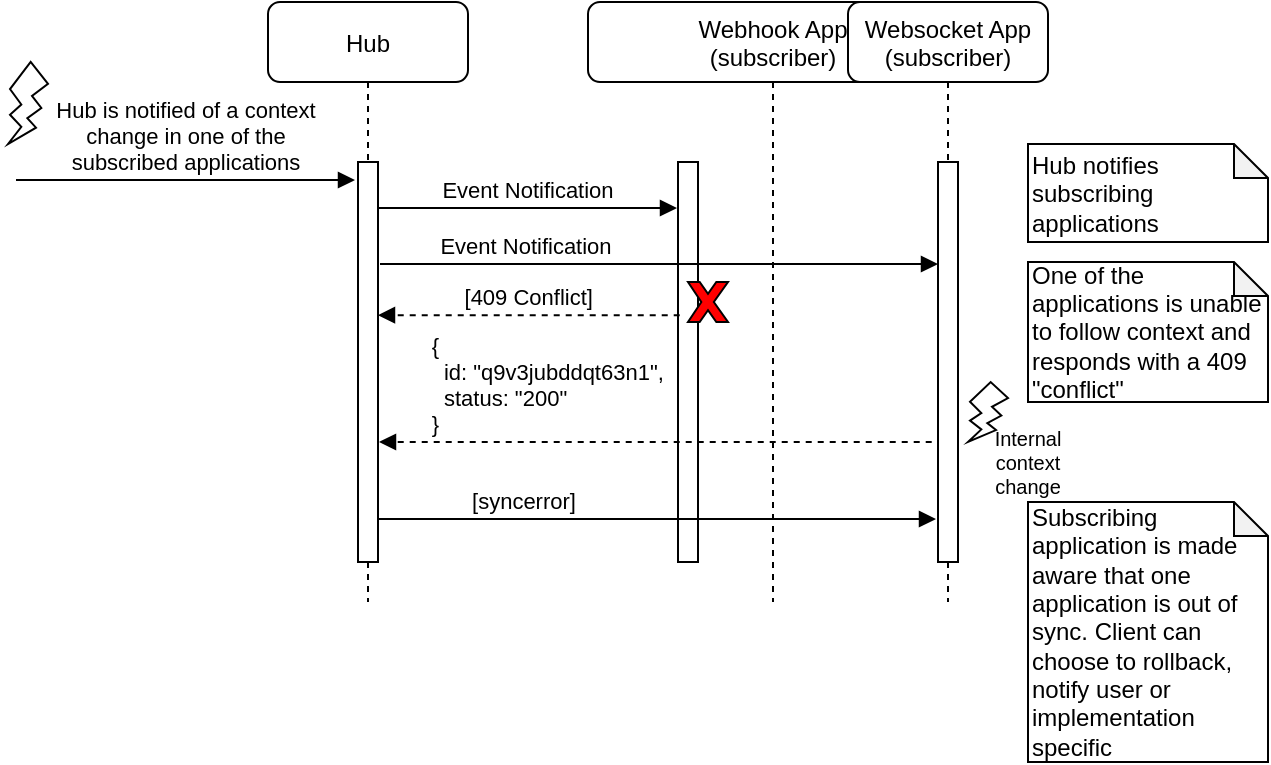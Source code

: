 <mxfile version="13.4.9" type="device"><diagram id="kgpKYQtTHZ0yAKxKKP6v" name="Page-1"><mxGraphModel dx="1422" dy="713" grid="1" gridSize="10" guides="1" tooltips="1" connect="1" arrows="1" fold="1" page="1" pageScale="1" pageWidth="850" pageHeight="1100" math="0" shadow="0"><root><mxCell id="0"/><mxCell id="1" parent="0"/><mxCell id="3nuBFxr9cyL0pnOWT2aG-5" value="Hub" style="shape=umlLifeline;perimeter=lifelinePerimeter;container=1;collapsible=0;recursiveResize=0;rounded=1;shadow=0;strokeWidth=1;" parent="1" vertex="1"><mxGeometry x="250" y="80" width="100" height="300" as="geometry"/></mxCell><mxCell id="3nuBFxr9cyL0pnOWT2aG-6" value="" style="points=[];perimeter=orthogonalPerimeter;rounded=0;shadow=0;strokeWidth=1;" parent="3nuBFxr9cyL0pnOWT2aG-5" vertex="1"><mxGeometry x="45" y="80" width="10" height="200" as="geometry"/></mxCell><mxCell id="3nuBFxr9cyL0pnOWT2aG-8" value="Event Notification" style="verticalAlign=bottom;endArrow=block;shadow=0;strokeWidth=1;" parent="1" edge="1"><mxGeometry relative="1" as="geometry"><mxPoint x="305" y="183" as="sourcePoint"/><mxPoint x="454.5" y="183" as="targetPoint"/></mxGeometry></mxCell><mxCell id="dIY0lXZBSIcsDhcMPA9w-1" value="Webhook App&#10;(subscriber)" style="shape=umlLifeline;perimeter=lifelinePerimeter;container=1;collapsible=0;recursiveResize=0;rounded=1;shadow=0;strokeWidth=1;" parent="1" vertex="1"><mxGeometry x="410" y="80" width="185" height="300" as="geometry"/></mxCell><mxCell id="dIY0lXZBSIcsDhcMPA9w-2" value="" style="points=[];perimeter=orthogonalPerimeter;rounded=0;shadow=0;strokeWidth=1;" parent="dIY0lXZBSIcsDhcMPA9w-1" vertex="1"><mxGeometry x="45" y="80" width="10" height="200" as="geometry"/></mxCell><mxCell id="2sIvxYzxN90zfafgilW3-13" value="[syncerror]" style="verticalAlign=bottom;endArrow=block;shadow=0;strokeWidth=1;" edge="1" parent="dIY0lXZBSIcsDhcMPA9w-1"><mxGeometry x="-0.478" relative="1" as="geometry"><mxPoint x="-105" y="258.5" as="sourcePoint"/><mxPoint x="174" y="258.5" as="targetPoint"/><mxPoint as="offset"/></mxGeometry></mxCell><mxCell id="2sIvxYzxN90zfafgilW3-15" value="" style="verticalLabelPosition=bottom;verticalAlign=top;html=1;shape=mxgraph.basic.x;rounded=1;fontSize=10;fillColor=#FF0000;" vertex="1" parent="dIY0lXZBSIcsDhcMPA9w-1"><mxGeometry x="50" y="140" width="20" height="20" as="geometry"/></mxCell><mxCell id="dIY0lXZBSIcsDhcMPA9w-8" value="Hub notifies subscribing applications" style="shape=note;whiteSpace=wrap;html=1;backgroundOutline=1;darkOpacity=0.05;rounded=1;align=left;size=17;" parent="1" vertex="1"><mxGeometry x="630" y="151" width="120" height="49" as="geometry"/></mxCell><mxCell id="dIY0lXZBSIcsDhcMPA9w-24" value="[409 Conflict]" style="verticalAlign=bottom;endArrow=block;shadow=0;strokeWidth=1;fontSize=11;entryX=1;entryY=0.435;entryDx=0;entryDy=0;entryPerimeter=0;exitX=0.086;exitY=0.435;exitDx=0;exitDy=0;exitPerimeter=0;dashed=1;" parent="1" edge="1"><mxGeometry relative="1" as="geometry"><mxPoint x="455.86" y="236.6" as="sourcePoint"/><mxPoint x="305" y="236.6" as="targetPoint"/></mxGeometry></mxCell><mxCell id="2sIvxYzxN90zfafgilW3-1" value="Hub is notified of a context &#10;change in one of the &#10;subscribed applications" style="verticalAlign=bottom;endArrow=block;shadow=0;strokeWidth=1;fontSize=11;" edge="1" parent="1"><mxGeometry relative="1" as="geometry"><mxPoint x="124" y="169" as="sourcePoint"/><mxPoint x="293.5" y="169" as="targetPoint"/></mxGeometry></mxCell><mxCell id="2sIvxYzxN90zfafgilW3-3" value="" style="verticalLabelPosition=bottom;verticalAlign=top;html=1;shape=mxgraph.basic.flash;rounded=1;fontSize=10;" vertex="1" parent="1"><mxGeometry x="120" y="110" width="20" height="41" as="geometry"/></mxCell><mxCell id="2sIvxYzxN90zfafgilW3-4" value="Websocket App&#10;(subscriber)" style="shape=umlLifeline;perimeter=lifelinePerimeter;container=1;collapsible=0;recursiveResize=0;rounded=1;shadow=0;strokeWidth=1;" vertex="1" parent="1"><mxGeometry x="540" y="80" width="100" height="300" as="geometry"/></mxCell><mxCell id="2sIvxYzxN90zfafgilW3-5" value="" style="points=[];perimeter=orthogonalPerimeter;rounded=0;shadow=0;strokeWidth=1;" vertex="1" parent="2sIvxYzxN90zfafgilW3-4"><mxGeometry x="45" y="80" width="10" height="200" as="geometry"/></mxCell><mxCell id="2sIvxYzxN90zfafgilW3-8" value="Event Notification" style="verticalAlign=bottom;endArrow=block;shadow=0;strokeWidth=1;" edge="1" parent="1" target="2sIvxYzxN90zfafgilW3-5"><mxGeometry x="-0.478" relative="1" as="geometry"><mxPoint x="306" y="211" as="sourcePoint"/><mxPoint x="580" y="211" as="targetPoint"/><mxPoint as="offset"/></mxGeometry></mxCell><mxCell id="2sIvxYzxN90zfafgilW3-9" value="{&#10;  id: &quot;q9v3jubddqt63n1&quot;,&#10;  status: &quot;200&quot;&#10;}" style="verticalAlign=bottom;endArrow=block;shadow=0;strokeWidth=1;fontSize=11;exitX=0.086;exitY=0.435;exitDx=0;exitDy=0;exitPerimeter=0;dashed=1;align=left;" edge="1" parent="1"><mxGeometry x="0.823" relative="1" as="geometry"><mxPoint x="581.86" y="300" as="sourcePoint"/><mxPoint x="305.5" y="300" as="targetPoint"/><mxPoint as="offset"/></mxGeometry></mxCell><mxCell id="2sIvxYzxN90zfafgilW3-10" value="" style="verticalLabelPosition=bottom;verticalAlign=top;html=1;shape=mxgraph.basic.flash;rounded=1;fontSize=10;" vertex="1" parent="1"><mxGeometry x="600" y="270" width="20" height="30" as="geometry"/></mxCell><mxCell id="2sIvxYzxN90zfafgilW3-11" value="Internal context change" style="text;html=1;strokeColor=none;fillColor=none;align=center;verticalAlign=middle;whiteSpace=wrap;rounded=0;fontSize=10;" vertex="1" parent="1"><mxGeometry x="610" y="300" width="40" height="20" as="geometry"/></mxCell><mxCell id="2sIvxYzxN90zfafgilW3-12" value="One of the applications is unable to follow context and responds with a 409 &quot;conflict&quot;" style="shape=note;whiteSpace=wrap;html=1;backgroundOutline=1;darkOpacity=0.05;rounded=1;align=left;size=17;" vertex="1" parent="1"><mxGeometry x="630" y="210" width="120" height="70" as="geometry"/></mxCell><mxCell id="2sIvxYzxN90zfafgilW3-14" value="Subscribing application is made aware that one application is out of sync. Client can choose to rollback, notify user or implementation specific" style="shape=note;whiteSpace=wrap;html=1;backgroundOutline=1;darkOpacity=0.05;rounded=1;align=left;size=17;" vertex="1" parent="1"><mxGeometry x="630" y="330" width="120" height="130" as="geometry"/></mxCell></root></mxGraphModel></diagram></mxfile>
